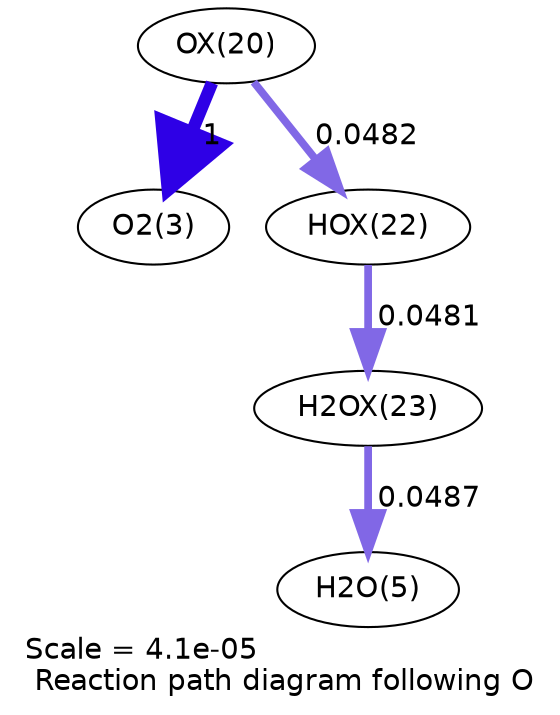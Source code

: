 digraph reaction_paths {
center=1;
s77 -> s5[fontname="Helvetica", penwidth=6, arrowsize=3, color="0.7, 1.5, 0.9"
, label=" 1"];
s77 -> s79[fontname="Helvetica", penwidth=3.71, arrowsize=1.86, color="0.7, 0.548, 0.9"
, label=" 0.0482"];
s79 -> s80[fontname="Helvetica", penwidth=3.71, arrowsize=1.85, color="0.7, 0.548, 0.9"
, label=" 0.0481"];
s80 -> s7[fontname="Helvetica", penwidth=3.72, arrowsize=1.86, color="0.7, 0.549, 0.9"
, label=" 0.0487"];
s5 [ fontname="Helvetica", label="O2(3)"];
s7 [ fontname="Helvetica", label="H2O(5)"];
s77 [ fontname="Helvetica", label="OX(20)"];
s79 [ fontname="Helvetica", label="HOX(22)"];
s80 [ fontname="Helvetica", label="H2OX(23)"];
 label = "Scale = 4.1e-05\l Reaction path diagram following O";
 fontname = "Helvetica";
}
